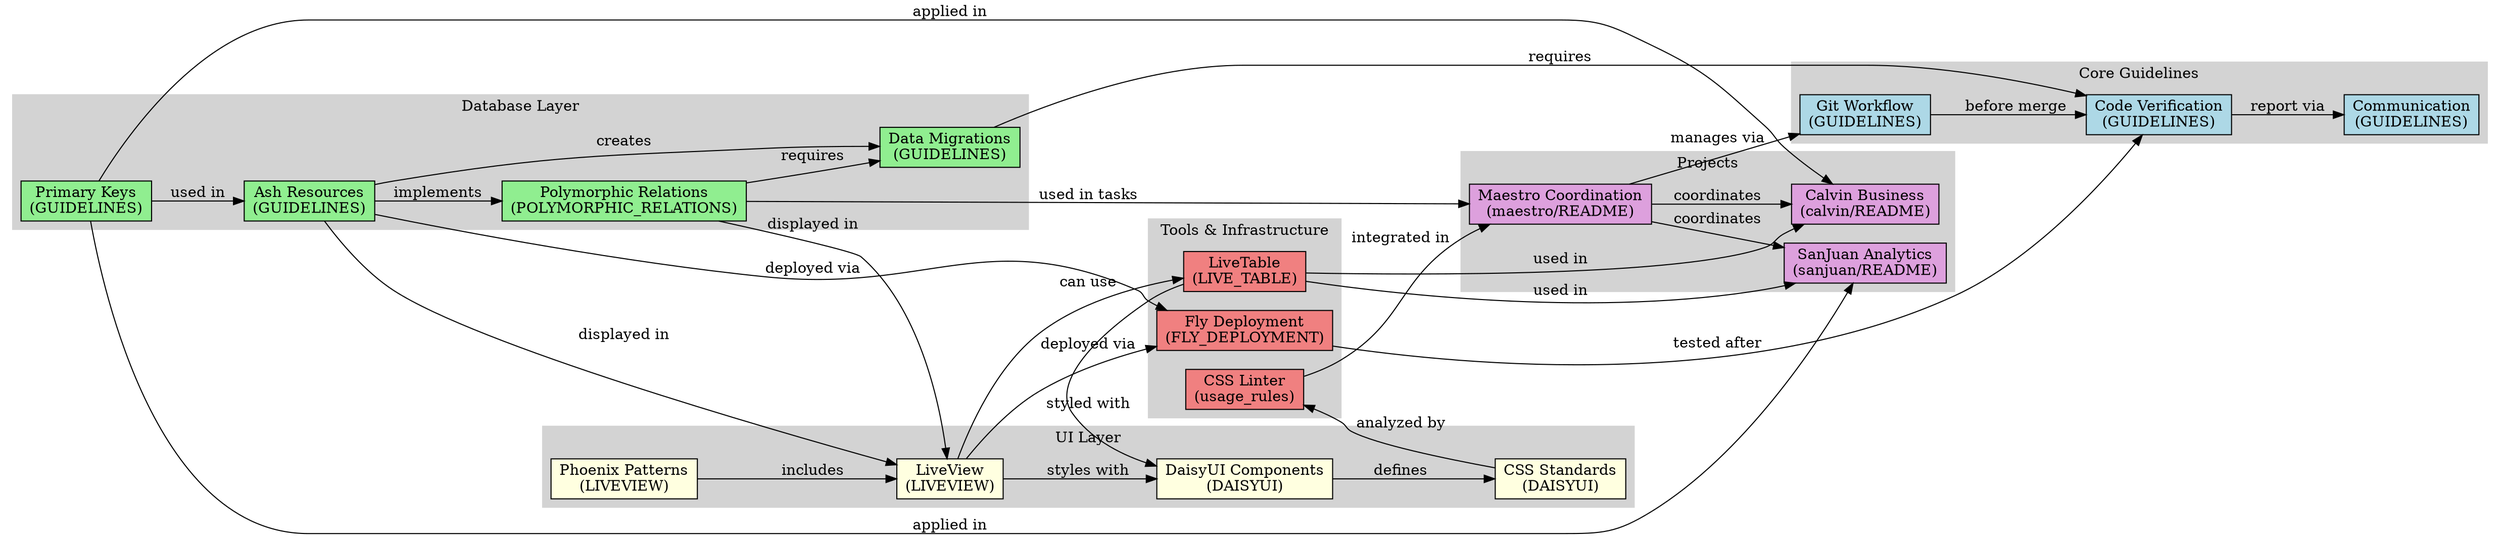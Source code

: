 digraph GuidelineConcepts {
  rankdir=LR;
  node [shape=box, style=filled];
  
  // Core concepts
  node [fillcolor=lightblue];
  git [label="Git Workflow\n(GUIDELINES)"];
  verification [label="Code Verification\n(GUIDELINES)"];
  communication [label="Communication\n(GUIDELINES)"];
  
  // Database concepts
  node [fillcolor=lightgreen];
  db_pk [label="Primary Keys\n(GUIDELINES)"];
  ash_resource [label="Ash Resources\n(GUIDELINES)"];
  poly_relations [label="Polymorphic Relations\n(POLYMORPHIC_RELATIONS)"];
  migrations [label="Data Migrations\n(GUIDELINES)"];
  
  // UI/Frontend concepts
  node [fillcolor=lightyellow];
  phoenix [label="Phoenix Patterns\n(LIVEVIEW)"];
  liveview [label="LiveView\n(LIVEVIEW)"];
  daisyui [label="DaisyUI Components\n(DAISYUI)"];
  css [label="CSS Standards\n(DAISYUI)"];
  
  // Tools
  node [fillcolor=lightcoral];
  css_linter [label="CSS Linter\n(usage_rules)"];
  live_table [label="LiveTable\n(LIVE_TABLE)"];
  fly [label="Fly Deployment\n(FLY_DEPLOYMENT)"];
  
  // Project-specific (from READMEs)
  node [fillcolor=plum];
  calvin_domain [label="Calvin Business\n(calvin/README)"];
  sanjuan_domain [label="SanJuan Analytics\n(sanjuan/README)"];
  maestro_coord [label="Maestro Coordination\n(maestro/README)"];
  
  // Relationships - Database flow
  db_pk -> ash_resource [label="used in"];
  ash_resource -> poly_relations [label="implements"];
  ash_resource -> migrations [label="creates"];
  poly_relations -> migrations [label="requires"];
  migrations -> verification [label="requires"];
  
  // Relationships - UI flow
  phoenix -> liveview [label="includes"];
  liveview -> daisyui [label="styles with"];
  daisyui -> css [label="defines"];
  css -> css_linter [label="analyzed by"];
  
  // Relationships - LiveView patterns
  liveview -> live_table [label="can use"];
  live_table -> daisyui [label="styled with"];
  
  // Relationships - Development flow
  git -> verification [label="before merge"];
  verification -> communication [label="report via"];
  
  // Relationships - Database & UI intersection
  ash_resource -> liveview [label="displayed in"];
  poly_relations -> liveview [label="displayed in"];
  db_pk -> calvin_domain [label="applied in"];
  db_pk -> sanjuan_domain [label="applied in"];
  poly_relations -> maestro_coord [label="used in tasks"];
  
  // Relationships - Project coordination
  maestro_coord -> calvin_domain [label="coordinates"];
  maestro_coord -> sanjuan_domain [label="coordinates"];
  maestro_coord -> git [label="manages via"];
  
  // Relationships - Tools & Concepts
  css_linter -> maestro_coord [label="integrated in"];
  live_table -> sanjuan_domain [label="used in"];
  live_table -> calvin_domain [label="used in"];
  
  // Deployment
  liveview -> fly [label="deployed via"];
  ash_resource -> fly [label="deployed via"];
  fly -> verification [label="tested after"];
  
  // Subgraphs for organization
  subgraph cluster_core {
    label="Core Guidelines";
    style=filled;
    color=lightgrey;
    git; verification; communication;
  }
  
  subgraph cluster_data {
    label="Database Layer";
    style=filled;
    color=lightgrey;
    db_pk; ash_resource; poly_relations; migrations;
  }
  
  subgraph cluster_ui {
    label="UI Layer";
    style=filled;
    color=lightgrey;
    phoenix; liveview; daisyui; css;
  }
  
  subgraph cluster_tools {
    label="Tools & Infrastructure";
    style=filled;
    color=lightgrey;
    css_linter; live_table; fly;
  }
  
  subgraph cluster_projects {
    label="Projects";
    style=filled;
    color=lightgrey;
    calvin_domain; sanjuan_domain; maestro_coord;
  }
}
